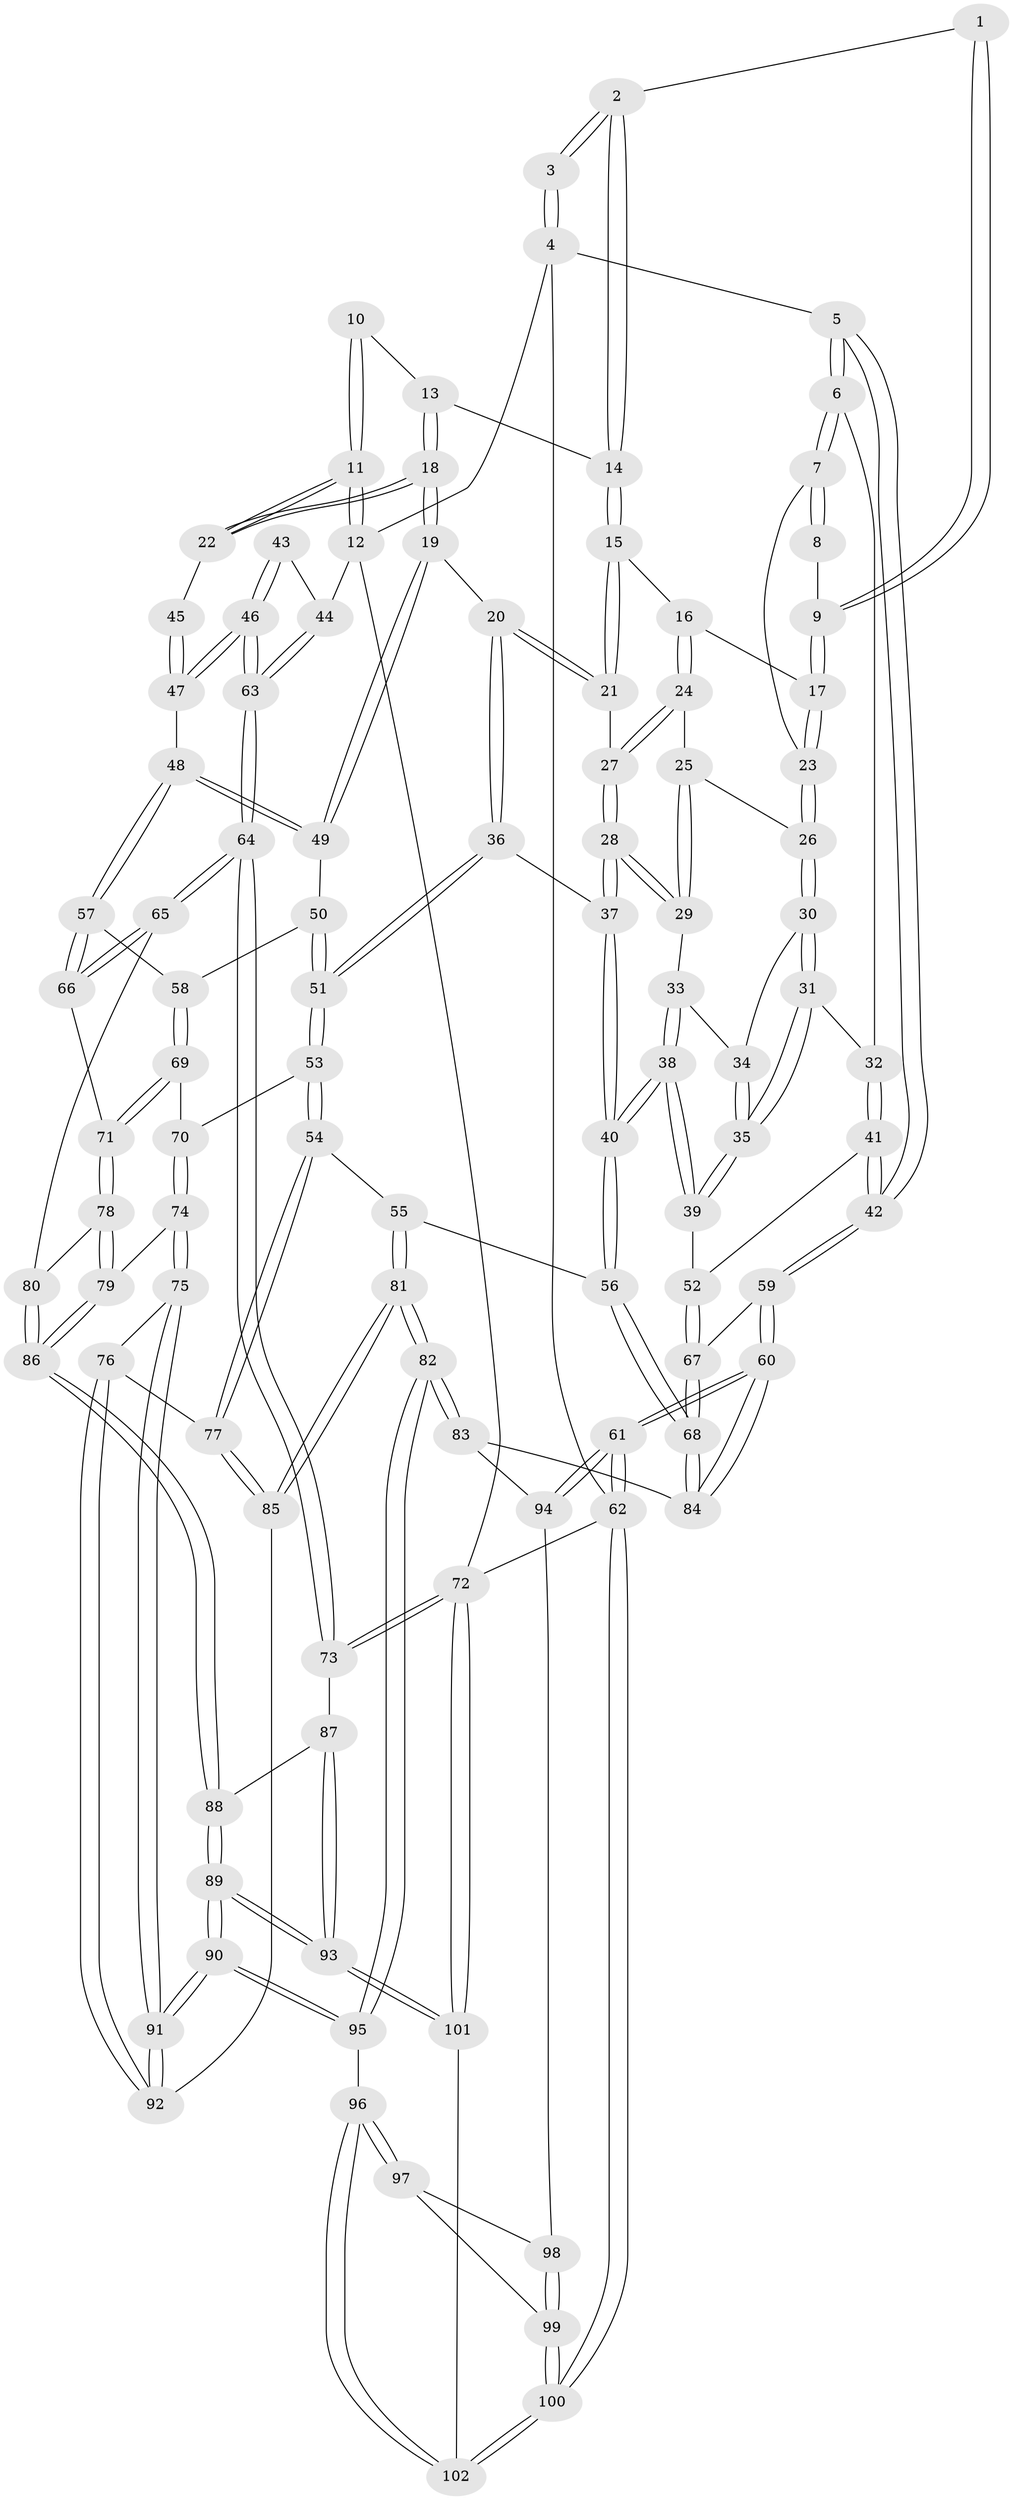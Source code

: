// coarse degree distribution, {3: 0.3939393939393939, 5: 0.18181818181818182, 4: 0.3333333333333333, 7: 0.030303030303030304, 2: 0.06060606060606061}
// Generated by graph-tools (version 1.1) at 2025/38/03/04/25 23:38:27]
// undirected, 102 vertices, 252 edges
graph export_dot {
  node [color=gray90,style=filled];
  1 [pos="+0.3779562462979171+0.05181554179297047"];
  2 [pos="+0.5136432212964919+0"];
  3 [pos="+0.5144497005135763+0"];
  4 [pos="+0+0"];
  5 [pos="+0+0"];
  6 [pos="+0+0"];
  7 [pos="+0.10474226422336702+0.09806963766708283"];
  8 [pos="+0.2886181173834023+0.07548173242517542"];
  9 [pos="+0.3626428124693272+0.16200513033325015"];
  10 [pos="+0.6950697381850471+0"];
  11 [pos="+1+0"];
  12 [pos="+1+0"];
  13 [pos="+0.6976303741353349+0.12716859129982164"];
  14 [pos="+0.5359447183081729+0.027917799529508153"];
  15 [pos="+0.5330942888821698+0.14800999667558332"];
  16 [pos="+0.36879620360613313+0.17805061524623242"];
  17 [pos="+0.36219855420806896+0.16944526708927407"];
  18 [pos="+0.7689787076772319+0.2691655622535572"];
  19 [pos="+0.7545989977963747+0.2795130491409265"];
  20 [pos="+0.6367398130953523+0.2973997841965045"];
  21 [pos="+0.5519887711636655+0.18995196512429333"];
  22 [pos="+0.7852500692322304+0.26231870767518023"];
  23 [pos="+0.15893004843369413+0.14025189788113027"];
  24 [pos="+0.3678517832327363+0.20252913737048672"];
  25 [pos="+0.24162442718574698+0.23866051241631211"];
  26 [pos="+0.2197206751013105+0.2341275956786602"];
  27 [pos="+0.3768309265463062+0.2805828044496792"];
  28 [pos="+0.3746564916429595+0.2906715749184375"];
  29 [pos="+0.3716710181326076+0.2910631929087965"];
  30 [pos="+0.22219732292403613+0.2632033819661948"];
  31 [pos="+0.1500284955145377+0.39392848895187854"];
  32 [pos="+0.08630205794889043+0.30619753780425857"];
  33 [pos="+0.29229673235900483+0.32952914082767837"];
  34 [pos="+0.2637834451646293+0.3211851789117072"];
  35 [pos="+0.1602273329984049+0.4269333941701645"];
  36 [pos="+0.5822244311944423+0.3634880283012729"];
  37 [pos="+0.3927188489374316+0.3171922389977253"];
  38 [pos="+0.28081569139260654+0.4817218015299729"];
  39 [pos="+0.16159884410671463+0.4417792162311588"];
  40 [pos="+0.34057428871125617+0.5203737432241042"];
  41 [pos="+0.0076776191242213495+0.436971794111648"];
  42 [pos="+0+0.4254392972318887"];
  43 [pos="+0.8873585458428526+0.3153735472359734"];
  44 [pos="+1+0.29152252094824016"];
  45 [pos="+0.8476564816088913+0.29801216495089733"];
  46 [pos="+1+0.5079111135730299"];
  47 [pos="+0.8982036513836897+0.48046683896977255"];
  48 [pos="+0.8172693803190854+0.4814873756110188"];
  49 [pos="+0.7693262989499849+0.3620836709736457"];
  50 [pos="+0.713681643943762+0.4895813935818099"];
  51 [pos="+0.5546344485346439+0.4734034847030864"];
  52 [pos="+0.14051310334108405+0.45773821597695924"];
  53 [pos="+0.5270028338045645+0.5333312759632536"];
  54 [pos="+0.48709771021769066+0.5583325814998883"];
  55 [pos="+0.41297182947471556+0.5716777634413898"];
  56 [pos="+0.36549617621432656+0.5556915145577708"];
  57 [pos="+0.8114873631792182+0.4961018970163025"];
  58 [pos="+0.7436555899035522+0.5349491694686849"];
  59 [pos="+0+0.556163648910094"];
  60 [pos="+0+0.7132192256172375"];
  61 [pos="+0+1"];
  62 [pos="+0+1"];
  63 [pos="+1+0.6162344970717661"];
  64 [pos="+1+0.6769778064907211"];
  65 [pos="+0.9321685344409838+0.6568218352177343"];
  66 [pos="+0.8627365731248896+0.6298769141726906"];
  67 [pos="+0.09618454436042234+0.5736279132900951"];
  68 [pos="+0.1596159105695553+0.7244179267865622"];
  69 [pos="+0.7136521102704204+0.5967662230593017"];
  70 [pos="+0.678854230363685+0.6098175563685448"];
  71 [pos="+0.8194700554724449+0.6331878613041227"];
  72 [pos="+1+1"];
  73 [pos="+1+0.6889225457275312"];
  74 [pos="+0.6840326601903943+0.7215623838859345"];
  75 [pos="+0.641046099849746+0.7765931567582799"];
  76 [pos="+0.5993419114180901+0.7630741817622281"];
  77 [pos="+0.5431637412815011+0.6839877273580031"];
  78 [pos="+0.7555922726681653+0.7193820811337598"];
  79 [pos="+0.7463059959283849+0.7267456890092867"];
  80 [pos="+0.8485390409596311+0.7220322089277569"];
  81 [pos="+0.4041114188574414+0.8350312471496124"];
  82 [pos="+0.39570755509515226+0.846073410443961"];
  83 [pos="+0.1596117955585644+0.755857637725695"];
  84 [pos="+0.15465386715523177+0.7409110635130605"];
  85 [pos="+0.44340067419286583+0.8252554924362194"];
  86 [pos="+0.7982210829877272+0.787992241706555"];
  87 [pos="+0.9223618040041957+0.8151133315450705"];
  88 [pos="+0.801896025108715+0.8228092105019159"];
  89 [pos="+0.6992614884144569+0.9570898637792006"];
  90 [pos="+0.6967382612061004+0.9542836586455241"];
  91 [pos="+0.6936632148011005+0.9479828738633306"];
  92 [pos="+0.4761700264810166+0.8213620932724488"];
  93 [pos="+0.7565678780015301+1"];
  94 [pos="+0.13548431446349216+0.8577640262583933"];
  95 [pos="+0.3961935381283204+0.9182364070104148"];
  96 [pos="+0.390315641843554+0.9342498686777814"];
  97 [pos="+0.33513395636130977+0.9345701352038471"];
  98 [pos="+0.13794554608801607+0.8632775584109941"];
  99 [pos="+0.16756889333289948+0.9726063513089511"];
  100 [pos="+0.1418668080624477+1"];
  101 [pos="+0.780350560161475+1"];
  102 [pos="+0.39087114718578614+1"];
  1 -- 2;
  1 -- 9;
  1 -- 9;
  2 -- 3;
  2 -- 3;
  2 -- 14;
  2 -- 14;
  3 -- 4;
  3 -- 4;
  4 -- 5;
  4 -- 12;
  4 -- 62;
  5 -- 6;
  5 -- 6;
  5 -- 42;
  5 -- 42;
  6 -- 7;
  6 -- 7;
  6 -- 32;
  7 -- 8;
  7 -- 8;
  7 -- 23;
  8 -- 9;
  9 -- 17;
  9 -- 17;
  10 -- 11;
  10 -- 11;
  10 -- 13;
  11 -- 12;
  11 -- 12;
  11 -- 22;
  11 -- 22;
  12 -- 44;
  12 -- 72;
  13 -- 14;
  13 -- 18;
  13 -- 18;
  14 -- 15;
  14 -- 15;
  15 -- 16;
  15 -- 21;
  15 -- 21;
  16 -- 17;
  16 -- 24;
  16 -- 24;
  17 -- 23;
  17 -- 23;
  18 -- 19;
  18 -- 19;
  18 -- 22;
  18 -- 22;
  19 -- 20;
  19 -- 49;
  19 -- 49;
  20 -- 21;
  20 -- 21;
  20 -- 36;
  20 -- 36;
  21 -- 27;
  22 -- 45;
  23 -- 26;
  23 -- 26;
  24 -- 25;
  24 -- 27;
  24 -- 27;
  25 -- 26;
  25 -- 29;
  25 -- 29;
  26 -- 30;
  26 -- 30;
  27 -- 28;
  27 -- 28;
  28 -- 29;
  28 -- 29;
  28 -- 37;
  28 -- 37;
  29 -- 33;
  30 -- 31;
  30 -- 31;
  30 -- 34;
  31 -- 32;
  31 -- 35;
  31 -- 35;
  32 -- 41;
  32 -- 41;
  33 -- 34;
  33 -- 38;
  33 -- 38;
  34 -- 35;
  34 -- 35;
  35 -- 39;
  35 -- 39;
  36 -- 37;
  36 -- 51;
  36 -- 51;
  37 -- 40;
  37 -- 40;
  38 -- 39;
  38 -- 39;
  38 -- 40;
  38 -- 40;
  39 -- 52;
  40 -- 56;
  40 -- 56;
  41 -- 42;
  41 -- 42;
  41 -- 52;
  42 -- 59;
  42 -- 59;
  43 -- 44;
  43 -- 46;
  43 -- 46;
  44 -- 63;
  44 -- 63;
  45 -- 47;
  45 -- 47;
  46 -- 47;
  46 -- 47;
  46 -- 63;
  46 -- 63;
  47 -- 48;
  48 -- 49;
  48 -- 49;
  48 -- 57;
  48 -- 57;
  49 -- 50;
  50 -- 51;
  50 -- 51;
  50 -- 58;
  51 -- 53;
  51 -- 53;
  52 -- 67;
  52 -- 67;
  53 -- 54;
  53 -- 54;
  53 -- 70;
  54 -- 55;
  54 -- 77;
  54 -- 77;
  55 -- 56;
  55 -- 81;
  55 -- 81;
  56 -- 68;
  56 -- 68;
  57 -- 58;
  57 -- 66;
  57 -- 66;
  58 -- 69;
  58 -- 69;
  59 -- 60;
  59 -- 60;
  59 -- 67;
  60 -- 61;
  60 -- 61;
  60 -- 84;
  60 -- 84;
  61 -- 62;
  61 -- 62;
  61 -- 94;
  61 -- 94;
  62 -- 100;
  62 -- 100;
  62 -- 72;
  63 -- 64;
  63 -- 64;
  64 -- 65;
  64 -- 65;
  64 -- 73;
  64 -- 73;
  65 -- 66;
  65 -- 66;
  65 -- 80;
  66 -- 71;
  67 -- 68;
  67 -- 68;
  68 -- 84;
  68 -- 84;
  69 -- 70;
  69 -- 71;
  69 -- 71;
  70 -- 74;
  70 -- 74;
  71 -- 78;
  71 -- 78;
  72 -- 73;
  72 -- 73;
  72 -- 101;
  72 -- 101;
  73 -- 87;
  74 -- 75;
  74 -- 75;
  74 -- 79;
  75 -- 76;
  75 -- 91;
  75 -- 91;
  76 -- 77;
  76 -- 92;
  76 -- 92;
  77 -- 85;
  77 -- 85;
  78 -- 79;
  78 -- 79;
  78 -- 80;
  79 -- 86;
  79 -- 86;
  80 -- 86;
  80 -- 86;
  81 -- 82;
  81 -- 82;
  81 -- 85;
  81 -- 85;
  82 -- 83;
  82 -- 83;
  82 -- 95;
  82 -- 95;
  83 -- 84;
  83 -- 94;
  85 -- 92;
  86 -- 88;
  86 -- 88;
  87 -- 88;
  87 -- 93;
  87 -- 93;
  88 -- 89;
  88 -- 89;
  89 -- 90;
  89 -- 90;
  89 -- 93;
  89 -- 93;
  90 -- 91;
  90 -- 91;
  90 -- 95;
  90 -- 95;
  91 -- 92;
  91 -- 92;
  93 -- 101;
  93 -- 101;
  94 -- 98;
  95 -- 96;
  96 -- 97;
  96 -- 97;
  96 -- 102;
  96 -- 102;
  97 -- 98;
  97 -- 99;
  98 -- 99;
  98 -- 99;
  99 -- 100;
  99 -- 100;
  100 -- 102;
  100 -- 102;
  101 -- 102;
}
